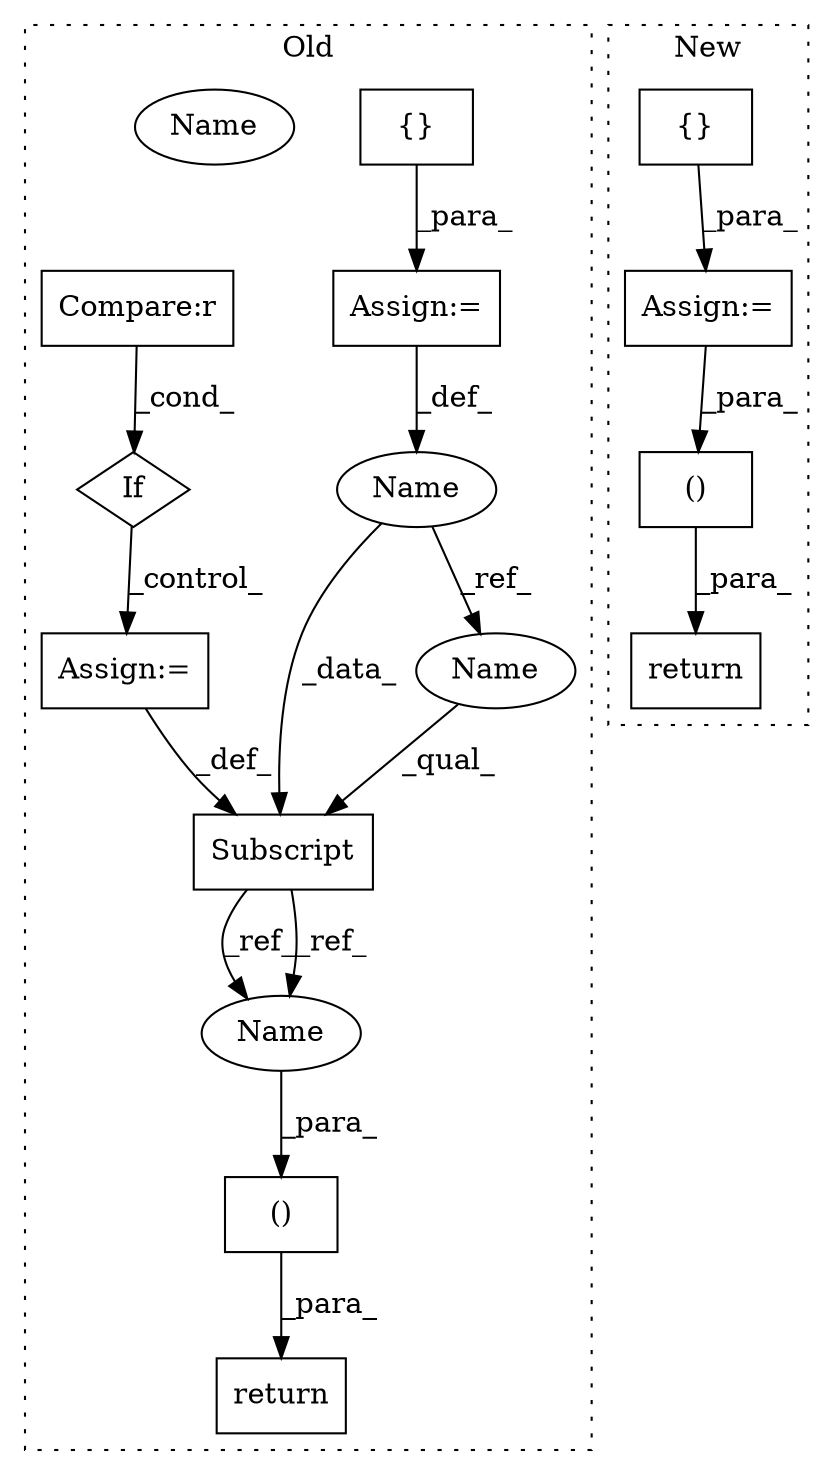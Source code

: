digraph G {
subgraph cluster0 {
1 [label="{}" a="95" s="11652,11677" l="1,1" shape="box"];
3 [label="Assign:=" a="68" s="11649" l="3" shape="box"];
5 [label="return" a="93" s="13002" l="7" shape="box"];
6 [label="()" a="54" s="13018" l="28" shape="box"];
7 [label="Assign:=" a="68" s="11775" l="3" shape="box"];
10 [label="If" a="96" s="11716" l="3" shape="diamond"];
11 [label="Subscript" a="63" s="11754,0" l="21,0" shape="box"];
12 [label="Name" a="87" s="11640" l="9" shape="ellipse"];
13 [label="Compare:r" a="40" s="11719" l="21" shape="box"];
14 [label="Name" a="87" s="11754" l="9" shape="ellipse"];
15 [label="Name" a="87" s="13009" l="9" shape="ellipse"];
16 [label="Name" a="87" s="13009" l="9" shape="ellipse"];
label = "Old";
style="dotted";
}
subgraph cluster1 {
2 [label="()" a="54" s="13218" l="10" shape="box"];
4 [label="return" a="93" s="13202" l="7" shape="box"];
8 [label="Assign:=" a="68" s="12898" l="3" shape="box"];
9 [label="{}" a="95" s="12901,13165" l="14,27" shape="box"];
label = "New";
style="dotted";
}
1 -> 3 [label="_para_"];
2 -> 4 [label="_para_"];
3 -> 12 [label="_def_"];
6 -> 5 [label="_para_"];
7 -> 11 [label="_def_"];
8 -> 2 [label="_para_"];
9 -> 8 [label="_para_"];
10 -> 7 [label="_control_"];
11 -> 16 [label="_ref_"];
11 -> 16 [label="_ref_"];
12 -> 14 [label="_ref_"];
12 -> 11 [label="_data_"];
13 -> 10 [label="_cond_"];
14 -> 11 [label="_qual_"];
16 -> 6 [label="_para_"];
}